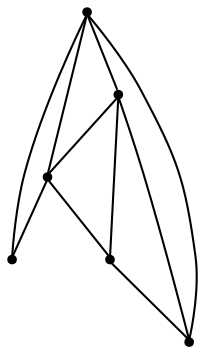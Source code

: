 graph {
  node [shape=point,comment="{\"directed\":false,\"doi\":\"10.1007/978-3-662-45803-7_22\",\"figure\":\"8 (2)\"}"]

  v0 [pos="963.3194967808415,713.8330853618646"]
  v1 [pos="829.8899678890753,747.1838836565149"]
  v2 [pos="896.6047323349585,813.8854802458152"]
  v3 [pos="963.3194967808416,863.9116776877906"]
  v4 [pos="763.1752034431921,797.21008109849"]
  v5 [pos="779.8538945546629,697.1576862145395"]

  v0 -- v1 [id="-1",pos="963.3194967808415,713.8330853618646 829.8899678890753,747.1838836565149 829.8899678890753,747.1838836565149 829.8899678890753,747.1838836565149"]
  v4 -- v1 [id="-2",pos="763.1752034431921,797.21008109849 829.8899678890753,747.1838836565149 829.8899678890753,747.1838836565149 829.8899678890753,747.1838836565149"]
  v4 -- v5 [id="-3",pos="763.1752034431921,797.21008109849 779.8538945546629,697.1576862145395 779.8538945546629,697.1576862145395 779.8538945546629,697.1576862145395"]
  v5 -- v0 [id="-4",pos="779.8538945546629,697.1576862145395 963.3194967808415,713.8330853618646 963.3194967808415,713.8330853618646 963.3194967808415,713.8330853618646"]
  v1 -- v5 [id="-5",pos="829.8899678890753,747.1838836565149 779.8538945546629,697.1576862145395 779.8538945546629,697.1576862145395 779.8538945546629,697.1576862145395"]
  v1 -- v2 [id="-6",pos="829.8899678890753,747.1838836565149 896.6047323349585,813.8854802458152 896.6047323349585,813.8854802458152 896.6047323349585,813.8854802458152"]
  v2 -- v3 [id="-7",pos="896.6047323349585,813.8854802458152 963.3194967808416,863.9116776877906 963.3194967808416,863.9116776877906 963.3194967808416,863.9116776877906"]
  v2 -- v4 [id="-8",pos="896.6047323349585,813.8854802458152 763.1752034431921,797.21008109849 763.1752034431921,797.21008109849 763.1752034431921,797.21008109849"]
  v3 -- v0 [id="-9",pos="963.3194967808416,863.9116776877906 963.3194967808415,713.8330853618646 963.3194967808415,713.8330853618646 963.3194967808415,713.8330853618646"]
  v0 -- v2 [id="-10",pos="963.3194967808415,713.8330853618646 896.6047323349585,813.8854802458152 896.6047323349585,813.8854802458152 896.6047323349585,813.8854802458152"]
}